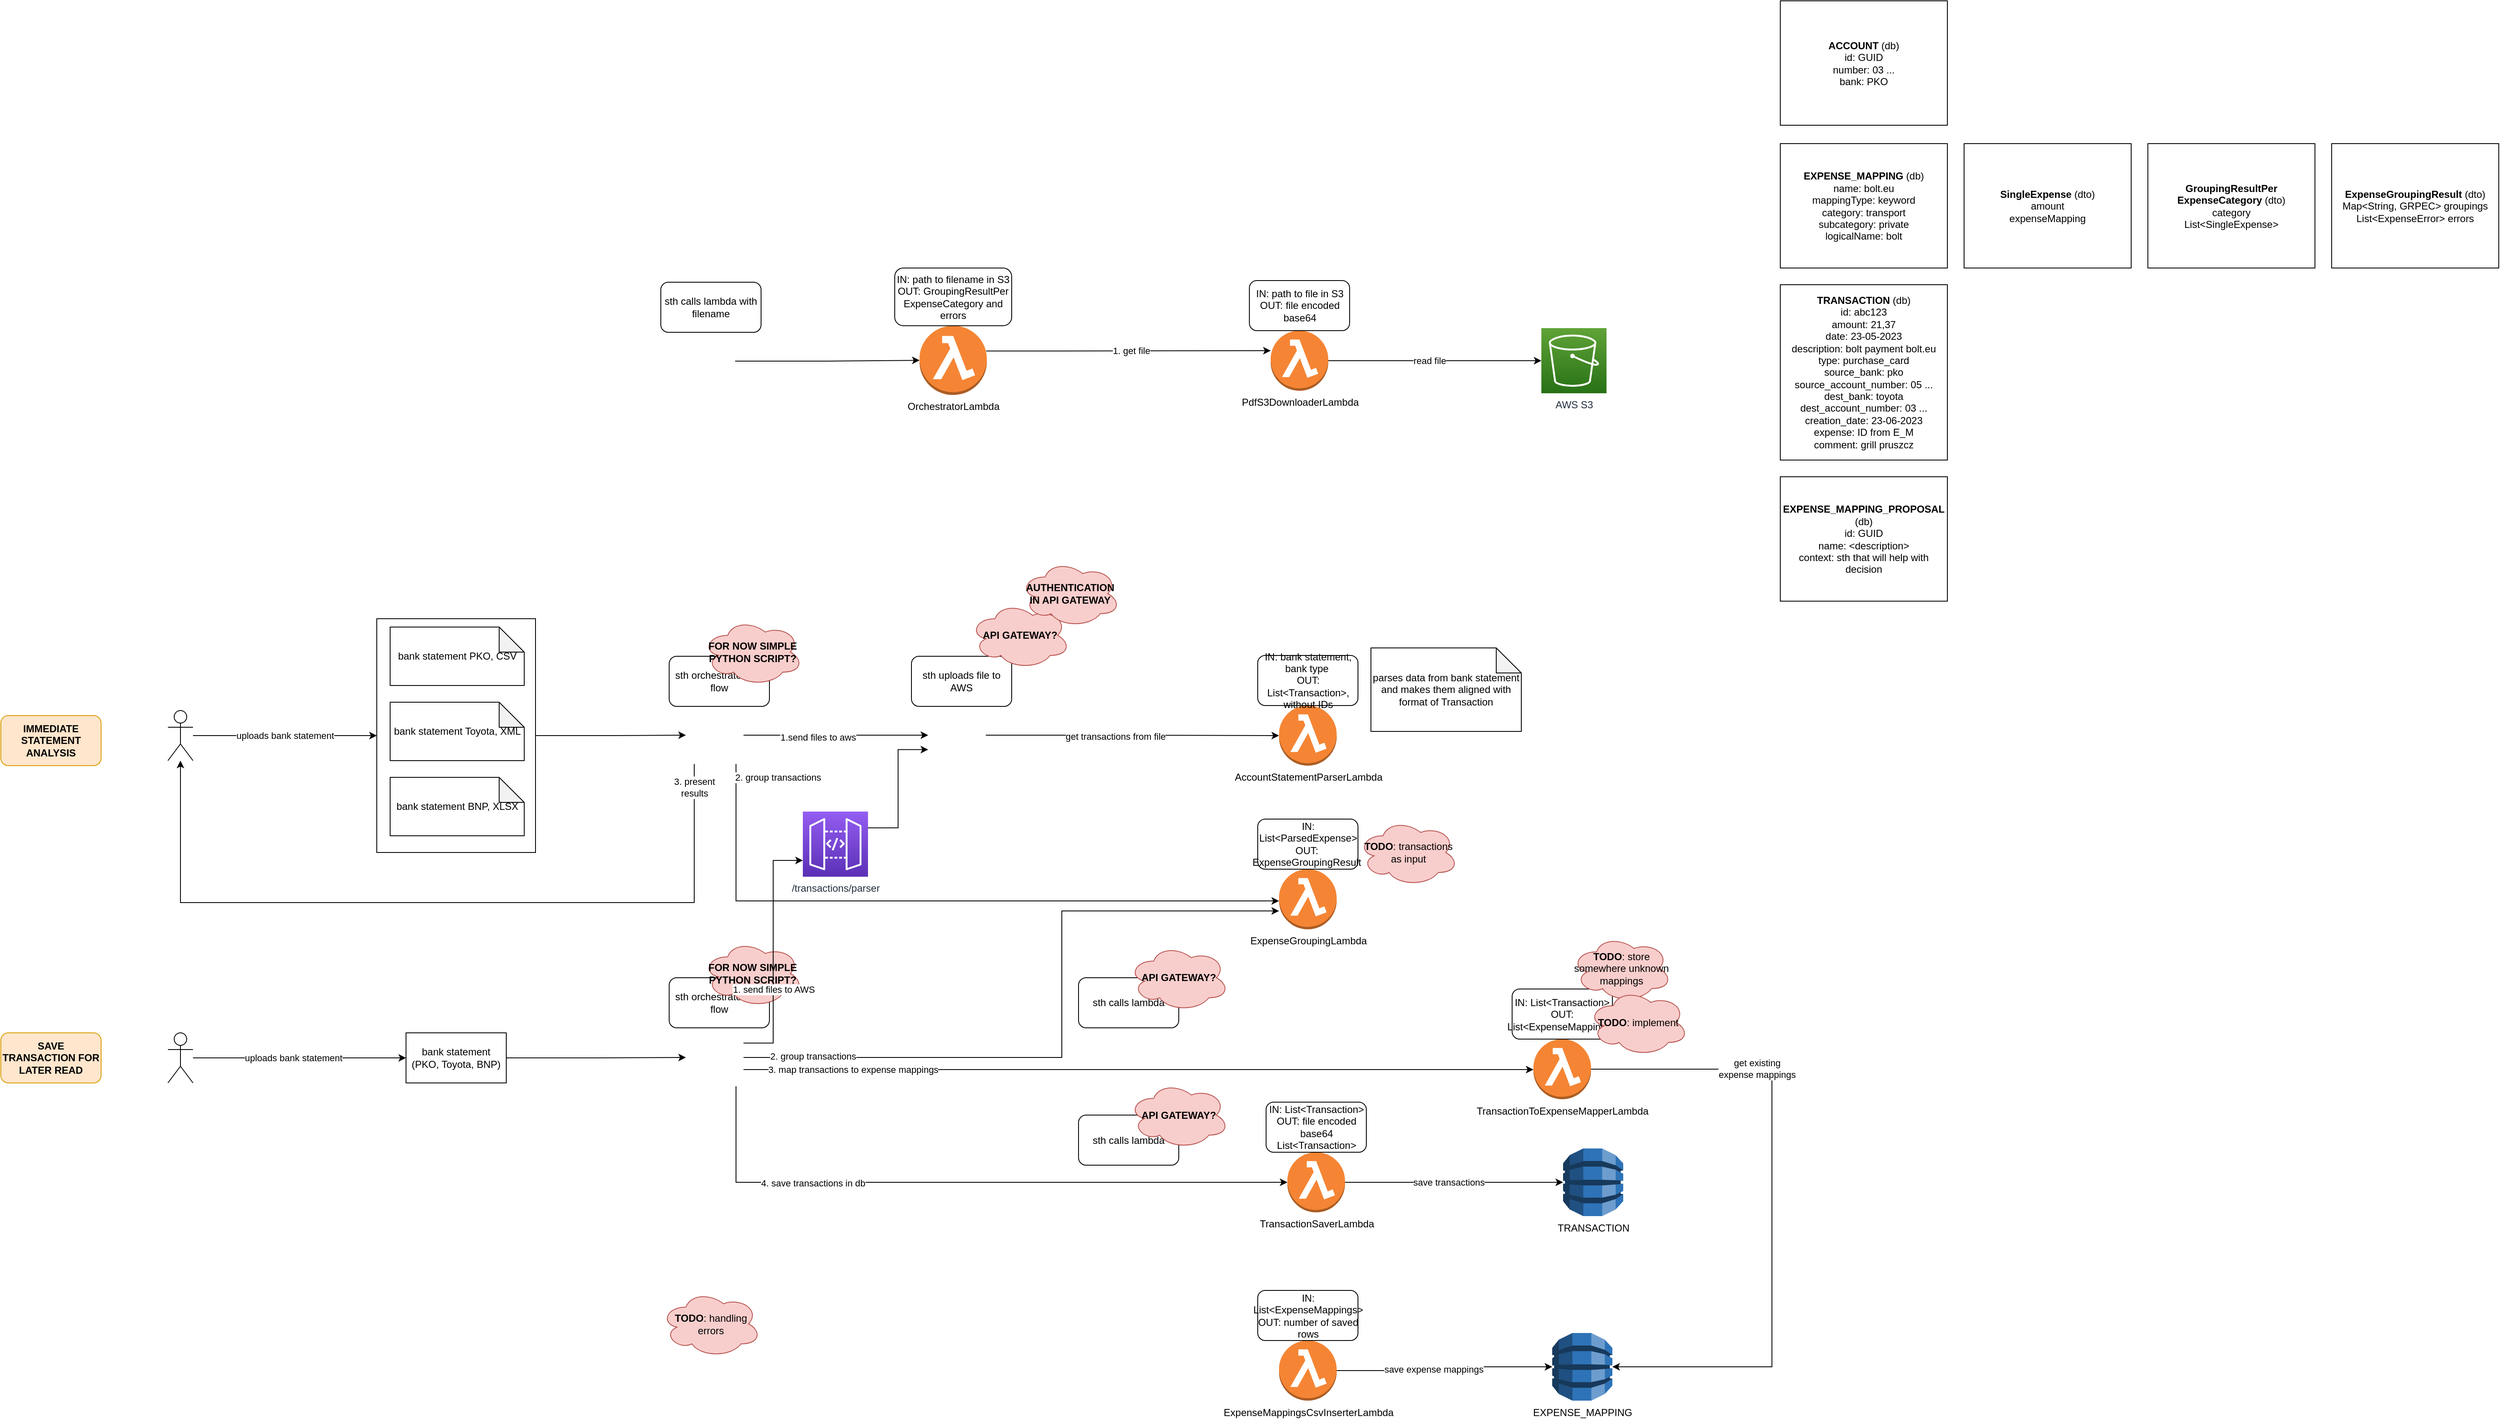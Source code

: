 <mxfile version="21.6.2" type="device">
  <diagram name="Page-1" id="quQH6Hb_5Zm7HVO7tF3G">
    <mxGraphModel dx="2756" dy="2323" grid="1" gridSize="10" guides="1" tooltips="1" connect="1" arrows="1" fold="1" page="1" pageScale="1" pageWidth="827" pageHeight="1169" math="0" shadow="0">
      <root>
        <mxCell id="0" />
        <mxCell id="1" parent="0" />
        <mxCell id="UYQktM_xRdFUHkhzaOKc-9" value="" style="group" parent="1" vertex="1" connectable="0">
          <mxGeometry x="154.5" y="754" width="120" height="132" as="geometry" />
        </mxCell>
        <mxCell id="UYQktM_xRdFUHkhzaOKc-1" value="AccountStatementParserLambda" style="outlineConnect=0;dashed=0;verticalLabelPosition=bottom;verticalAlign=top;align=center;html=1;shape=mxgraph.aws3.lambda_function;fillColor=#F58534;gradientColor=none;" parent="UYQktM_xRdFUHkhzaOKc-9" vertex="1">
          <mxGeometry x="25.5" y="60" width="69" height="72" as="geometry" />
        </mxCell>
        <mxCell id="UYQktM_xRdFUHkhzaOKc-3" value="IN: bank statement, bank type&amp;nbsp;&lt;br&gt;OUT: List&amp;lt;Transaction&amp;gt;, without IDs" style="rounded=1;whiteSpace=wrap;html=1;" parent="UYQktM_xRdFUHkhzaOKc-9" vertex="1">
          <mxGeometry width="120" height="60" as="geometry" />
        </mxCell>
        <mxCell id="UYQktM_xRdFUHkhzaOKc-10" value="TRANSACTION" style="outlineConnect=0;dashed=0;verticalLabelPosition=bottom;verticalAlign=top;align=center;html=1;shape=mxgraph.aws3.dynamo_db;fillColor=#2E73B8;gradientColor=none;" parent="1" vertex="1">
          <mxGeometry x="520" y="1344.5" width="72" height="81" as="geometry" />
        </mxCell>
        <mxCell id="UYQktM_xRdFUHkhzaOKc-15" value="" style="group" parent="1" vertex="1" connectable="0">
          <mxGeometry x="-900" y="710" width="190" height="280" as="geometry" />
        </mxCell>
        <mxCell id="UYQktM_xRdFUHkhzaOKc-14" value="" style="rounded=0;whiteSpace=wrap;html=1;" parent="UYQktM_xRdFUHkhzaOKc-15" vertex="1">
          <mxGeometry width="190" height="280" as="geometry" />
        </mxCell>
        <mxCell id="UYQktM_xRdFUHkhzaOKc-4" value="bank statement PKO, CSV" style="shape=note;whiteSpace=wrap;html=1;backgroundOutline=1;darkOpacity=0.05;" parent="UYQktM_xRdFUHkhzaOKc-15" vertex="1">
          <mxGeometry x="16" y="10" width="160.5" height="70" as="geometry" />
        </mxCell>
        <mxCell id="UYQktM_xRdFUHkhzaOKc-11" value="bank statement Toyota, XML" style="shape=note;whiteSpace=wrap;html=1;backgroundOutline=1;darkOpacity=0.05;" parent="UYQktM_xRdFUHkhzaOKc-15" vertex="1">
          <mxGeometry x="16" y="100" width="160.5" height="70" as="geometry" />
        </mxCell>
        <mxCell id="UYQktM_xRdFUHkhzaOKc-12" value="bank statement BNP, XLSX" style="shape=note;whiteSpace=wrap;html=1;backgroundOutline=1;darkOpacity=0.05;" parent="UYQktM_xRdFUHkhzaOKc-15" vertex="1">
          <mxGeometry x="16" y="190" width="160.5" height="70" as="geometry" />
        </mxCell>
        <mxCell id="UYQktM_xRdFUHkhzaOKc-16" style="edgeStyle=orthogonalEdgeStyle;rounded=0;orthogonalLoop=1;jettySize=auto;html=1;" parent="1" source="UYQktM_xRdFUHkhzaOKc-14" target="UYQktM_xRdFUHkhzaOKc-6" edge="1">
          <mxGeometry relative="1" as="geometry" />
        </mxCell>
        <mxCell id="sRVr4etiKDn_KccDH6qw-1" value="parses data from bank statement and makes them aligned with format of Transaction" style="shape=note;whiteSpace=wrap;html=1;backgroundOutline=1;darkOpacity=0.05;" parent="1" vertex="1">
          <mxGeometry x="290" y="745" width="180" height="100" as="geometry" />
        </mxCell>
        <mxCell id="sRVr4etiKDn_KccDH6qw-2" value="" style="group" parent="1" vertex="1" connectable="0">
          <mxGeometry x="144.5" y="305" width="120" height="132" as="geometry" />
        </mxCell>
        <mxCell id="sRVr4etiKDn_KccDH6qw-3" value="PdfS3DownloaderLambda" style="outlineConnect=0;dashed=0;verticalLabelPosition=bottom;verticalAlign=top;align=center;html=1;shape=mxgraph.aws3.lambda_function;fillColor=#F58534;gradientColor=none;" parent="sRVr4etiKDn_KccDH6qw-2" vertex="1">
          <mxGeometry x="25.5" y="60" width="69" height="72" as="geometry" />
        </mxCell>
        <mxCell id="sRVr4etiKDn_KccDH6qw-4" value="IN: path to file in S3&lt;br&gt;OUT: file encoded base64" style="rounded=1;whiteSpace=wrap;html=1;" parent="sRVr4etiKDn_KccDH6qw-2" vertex="1">
          <mxGeometry width="120" height="60" as="geometry" />
        </mxCell>
        <mxCell id="sRVr4etiKDn_KccDH6qw-5" value="AWS S3" style="sketch=0;points=[[0,0,0],[0.25,0,0],[0.5,0,0],[0.75,0,0],[1,0,0],[0,1,0],[0.25,1,0],[0.5,1,0],[0.75,1,0],[1,1,0],[0,0.25,0],[0,0.5,0],[0,0.75,0],[1,0.25,0],[1,0.5,0],[1,0.75,0]];outlineConnect=0;fontColor=#232F3E;gradientColor=#60A337;gradientDirection=north;fillColor=#277116;strokeColor=#ffffff;dashed=0;verticalLabelPosition=bottom;verticalAlign=top;align=center;html=1;fontSize=12;fontStyle=0;aspect=fixed;shape=mxgraph.aws4.resourceIcon;resIcon=mxgraph.aws4.s3;" parent="1" vertex="1">
          <mxGeometry x="494" y="362" width="78" height="78" as="geometry" />
        </mxCell>
        <mxCell id="sRVr4etiKDn_KccDH6qw-6" style="edgeStyle=orthogonalEdgeStyle;rounded=0;orthogonalLoop=1;jettySize=auto;html=1;" parent="1" source="sRVr4etiKDn_KccDH6qw-3" target="sRVr4etiKDn_KccDH6qw-5" edge="1">
          <mxGeometry relative="1" as="geometry" />
        </mxCell>
        <mxCell id="sRVr4etiKDn_KccDH6qw-7" value="read file" style="edgeLabel;html=1;align=center;verticalAlign=middle;resizable=0;points=[];" parent="sRVr4etiKDn_KccDH6qw-6" vertex="1" connectable="0">
          <mxGeometry x="-0.153" y="-2" relative="1" as="geometry">
            <mxPoint x="13" y="-2" as="offset" />
          </mxGeometry>
        </mxCell>
        <mxCell id="sRVr4etiKDn_KccDH6qw-8" value="" style="group" parent="1" vertex="1" connectable="0">
          <mxGeometry x="164.5" y="1289" width="120" height="132" as="geometry" />
        </mxCell>
        <mxCell id="sRVr4etiKDn_KccDH6qw-9" value="TransactionSaverLambda" style="outlineConnect=0;dashed=0;verticalLabelPosition=bottom;verticalAlign=top;align=center;html=1;shape=mxgraph.aws3.lambda_function;fillColor=#F58534;gradientColor=none;" parent="sRVr4etiKDn_KccDH6qw-8" vertex="1">
          <mxGeometry x="25.5" y="60" width="69" height="72" as="geometry" />
        </mxCell>
        <mxCell id="sRVr4etiKDn_KccDH6qw-10" value="IN: List&amp;lt;Transaction&amp;gt;&lt;br&gt;OUT: file encoded base64 List&amp;lt;Transaction&amp;gt;" style="rounded=1;whiteSpace=wrap;html=1;" parent="sRVr4etiKDn_KccDH6qw-8" vertex="1">
          <mxGeometry width="120" height="60" as="geometry" />
        </mxCell>
        <mxCell id="sRVr4etiKDn_KccDH6qw-11" style="edgeStyle=orthogonalEdgeStyle;rounded=0;orthogonalLoop=1;jettySize=auto;html=1;" parent="1" source="sRVr4etiKDn_KccDH6qw-9" target="UYQktM_xRdFUHkhzaOKc-10" edge="1">
          <mxGeometry relative="1" as="geometry" />
        </mxCell>
        <mxCell id="sRVr4etiKDn_KccDH6qw-12" value="save transactions" style="edgeLabel;html=1;align=center;verticalAlign=middle;resizable=0;points=[];" parent="sRVr4etiKDn_KccDH6qw-11" vertex="1" connectable="0">
          <mxGeometry x="-0.107" y="-1" relative="1" as="geometry">
            <mxPoint x="7" y="-1" as="offset" />
          </mxGeometry>
        </mxCell>
        <mxCell id="sRVr4etiKDn_KccDH6qw-13" value="" style="group" parent="1" vertex="1" connectable="0">
          <mxGeometry x="459" y="1153.5" width="120" height="132" as="geometry" />
        </mxCell>
        <mxCell id="sRVr4etiKDn_KccDH6qw-14" value="TransactionToExpenseMapperLambda" style="outlineConnect=0;dashed=0;verticalLabelPosition=bottom;verticalAlign=top;align=center;html=1;shape=mxgraph.aws3.lambda_function;fillColor=#F58534;gradientColor=none;" parent="sRVr4etiKDn_KccDH6qw-13" vertex="1">
          <mxGeometry x="25.5" y="60" width="69" height="72" as="geometry" />
        </mxCell>
        <mxCell id="sRVr4etiKDn_KccDH6qw-15" value="IN: List&amp;lt;Transaction&amp;gt;&lt;br&gt;OUT: List&amp;lt;ExpenseMappings&amp;gt;" style="rounded=1;whiteSpace=wrap;html=1;" parent="sRVr4etiKDn_KccDH6qw-13" vertex="1">
          <mxGeometry width="120" height="60" as="geometry" />
        </mxCell>
        <mxCell id="sRVr4etiKDn_KccDH6qw-16" value="" style="group" parent="1" vertex="1" connectable="0">
          <mxGeometry x="154.5" y="1514.5" width="120" height="132" as="geometry" />
        </mxCell>
        <mxCell id="sRVr4etiKDn_KccDH6qw-17" value="ExpenseMappingsCsvInserterLambda" style="outlineConnect=0;dashed=0;verticalLabelPosition=bottom;verticalAlign=top;align=center;html=1;shape=mxgraph.aws3.lambda_function;fillColor=#F58534;gradientColor=none;" parent="sRVr4etiKDn_KccDH6qw-16" vertex="1">
          <mxGeometry x="25.5" y="60" width="69" height="72" as="geometry" />
        </mxCell>
        <mxCell id="sRVr4etiKDn_KccDH6qw-18" value="IN: List&amp;lt;ExpenseMappings&amp;gt;&lt;br&gt;OUT: number of saved rows" style="rounded=1;whiteSpace=wrap;html=1;" parent="sRVr4etiKDn_KccDH6qw-16" vertex="1">
          <mxGeometry width="120" height="60" as="geometry" />
        </mxCell>
        <mxCell id="sRVr4etiKDn_KccDH6qw-19" value="EXPENSE_MAPPING" style="outlineConnect=0;dashed=0;verticalLabelPosition=bottom;verticalAlign=top;align=center;html=1;shape=mxgraph.aws3.dynamo_db;fillColor=#2E73B8;gradientColor=none;" parent="1" vertex="1">
          <mxGeometry x="507" y="1565.5" width="72" height="81" as="geometry" />
        </mxCell>
        <mxCell id="sRVr4etiKDn_KccDH6qw-20" style="edgeStyle=orthogonalEdgeStyle;rounded=0;orthogonalLoop=1;jettySize=auto;html=1;" parent="1" source="sRVr4etiKDn_KccDH6qw-17" target="sRVr4etiKDn_KccDH6qw-19" edge="1">
          <mxGeometry relative="1" as="geometry" />
        </mxCell>
        <mxCell id="sRVr4etiKDn_KccDH6qw-21" value="save expense mappings" style="edgeLabel;html=1;align=center;verticalAlign=middle;resizable=0;points=[];" parent="sRVr4etiKDn_KccDH6qw-20" vertex="1" connectable="0">
          <mxGeometry x="-0.12" y="2" relative="1" as="geometry">
            <mxPoint as="offset" />
          </mxGeometry>
        </mxCell>
        <mxCell id="sRVr4etiKDn_KccDH6qw-22" value="" style="group" parent="1" vertex="1" connectable="0">
          <mxGeometry x="-280" y="290" width="140" height="152" as="geometry" />
        </mxCell>
        <mxCell id="sRVr4etiKDn_KccDH6qw-23" value="OrchestratorLambda" style="outlineConnect=0;dashed=0;verticalLabelPosition=bottom;verticalAlign=top;align=center;html=1;shape=mxgraph.aws3.lambda_function;fillColor=#F58534;gradientColor=none;" parent="sRVr4etiKDn_KccDH6qw-22" vertex="1">
          <mxGeometry x="29.75" y="69.091" width="80.5" height="82.909" as="geometry" />
        </mxCell>
        <mxCell id="sRVr4etiKDn_KccDH6qw-24" value="IN: path to filename in S3&lt;br&gt;OUT:&amp;nbsp;&lt;span style=&quot;border-color: var(--border-color);&quot;&gt;GroupingResultPer&lt;br style=&quot;border-color: var(--border-color);&quot;&gt;ExpenseCategory&lt;/span&gt;&amp;nbsp;and errors" style="rounded=1;whiteSpace=wrap;html=1;" parent="sRVr4etiKDn_KccDH6qw-22" vertex="1">
          <mxGeometry width="140" height="69.091" as="geometry" />
        </mxCell>
        <mxCell id="sRVr4etiKDn_KccDH6qw-26" value="&lt;b&gt;EXPENSE_MAPPING &lt;/b&gt;(db)&lt;br&gt;name: bolt.eu&lt;br&gt;mappingType: keyword&lt;br&gt;category: transport&lt;br&gt;subcategory: private&lt;br&gt;logicalName: bolt" style="rounded=0;whiteSpace=wrap;html=1;" parent="1" vertex="1">
          <mxGeometry x="780" y="141" width="200" height="149" as="geometry" />
        </mxCell>
        <mxCell id="sRVr4etiKDn_KccDH6qw-27" value="&lt;b&gt;SingleExpense &lt;/b&gt;(dto)&lt;br&gt;amount&lt;br&gt;expenseMapping" style="rounded=0;whiteSpace=wrap;html=1;" parent="1" vertex="1">
          <mxGeometry x="1000" y="141" width="200" height="149" as="geometry" />
        </mxCell>
        <mxCell id="sRVr4etiKDn_KccDH6qw-28" value="&lt;b&gt;GroupingResultPer&lt;br&gt;ExpenseCategory&lt;/b&gt;&amp;nbsp;(dto)&lt;br&gt;category&lt;br&gt;List&amp;lt;SingleExpense&amp;gt;&lt;br&gt;" style="rounded=0;whiteSpace=wrap;html=1;" parent="1" vertex="1">
          <mxGeometry x="1220" y="141" width="200" height="149" as="geometry" />
        </mxCell>
        <mxCell id="sRVr4etiKDn_KccDH6qw-31" value="" style="group" parent="1" vertex="1" connectable="0">
          <mxGeometry x="-550" y="755" width="160" height="129" as="geometry" />
        </mxCell>
        <mxCell id="UYQktM_xRdFUHkhzaOKc-6" value="" style="shape=image;html=1;verticalAlign=top;verticalLabelPosition=bottom;labelBackgroundColor=#ffffff;imageAspect=0;aspect=fixed;image=https://cdn4.iconfinder.com/data/icons/aiga-symbol-signs/612/aiga_information_bg-128.png" parent="sRVr4etiKDn_KccDH6qw-31" vertex="1">
          <mxGeometry x="20" y="60" width="69" height="69" as="geometry" />
        </mxCell>
        <mxCell id="UYQktM_xRdFUHkhzaOKc-17" value="sth orchestrates the flow" style="rounded=1;whiteSpace=wrap;html=1;" parent="sRVr4etiKDn_KccDH6qw-31" vertex="1">
          <mxGeometry width="120" height="60" as="geometry" />
        </mxCell>
        <mxCell id="XGDkbfYJF_c1FuWXdL4H-33" value="&lt;b&gt;FOR NOW SIMPLE PYTHON SCRIPT?&lt;/b&gt;" style="ellipse;shape=cloud;whiteSpace=wrap;html=1;fillColor=#f8cecc;strokeColor=#b85450;" vertex="1" parent="sRVr4etiKDn_KccDH6qw-31">
          <mxGeometry x="40" y="-45" width="120" height="80" as="geometry" />
        </mxCell>
        <mxCell id="sRVr4etiKDn_KccDH6qw-32" value="" style="group" parent="1" vertex="1" connectable="0">
          <mxGeometry x="-560" y="307" width="120" height="129" as="geometry" />
        </mxCell>
        <mxCell id="sRVr4etiKDn_KccDH6qw-33" value="" style="shape=image;html=1;verticalAlign=top;verticalLabelPosition=bottom;labelBackgroundColor=#ffffff;imageAspect=0;aspect=fixed;image=https://cdn4.iconfinder.com/data/icons/aiga-symbol-signs/612/aiga_information_bg-128.png" parent="sRVr4etiKDn_KccDH6qw-32" vertex="1">
          <mxGeometry x="20" y="60" width="69" height="69" as="geometry" />
        </mxCell>
        <mxCell id="sRVr4etiKDn_KccDH6qw-34" value="sth calls lambda with filename" style="rounded=1;whiteSpace=wrap;html=1;" parent="sRVr4etiKDn_KccDH6qw-32" vertex="1">
          <mxGeometry width="120" height="60" as="geometry" />
        </mxCell>
        <mxCell id="sRVr4etiKDn_KccDH6qw-35" style="edgeStyle=orthogonalEdgeStyle;rounded=0;orthogonalLoop=1;jettySize=auto;html=1;" parent="1" source="sRVr4etiKDn_KccDH6qw-33" target="sRVr4etiKDn_KccDH6qw-23" edge="1">
          <mxGeometry relative="1" as="geometry" />
        </mxCell>
        <mxCell id="sRVr4etiKDn_KccDH6qw-36" style="edgeStyle=orthogonalEdgeStyle;rounded=0;orthogonalLoop=1;jettySize=auto;html=1;exitX=0.991;exitY=0.366;exitDx=0;exitDy=0;exitPerimeter=0;" parent="1" source="sRVr4etiKDn_KccDH6qw-23" edge="1">
          <mxGeometry relative="1" as="geometry">
            <mxPoint x="170" y="389" as="targetPoint" />
            <Array as="points">
              <mxPoint x="170" y="389" />
            </Array>
          </mxGeometry>
        </mxCell>
        <mxCell id="sRVr4etiKDn_KccDH6qw-39" value="1. get file" style="edgeLabel;html=1;align=center;verticalAlign=middle;resizable=0;points=[];" parent="sRVr4etiKDn_KccDH6qw-36" vertex="1" connectable="0">
          <mxGeometry x="0.018" relative="1" as="geometry">
            <mxPoint as="offset" />
          </mxGeometry>
        </mxCell>
        <mxCell id="sRVr4etiKDn_KccDH6qw-42" value="&lt;b&gt;TRANSACTION&amp;nbsp;&lt;/b&gt;(db)&lt;br&gt;id: abc123&lt;br&gt;amount: 21,37&lt;br&gt;date: 23-05-2023&lt;br&gt;description: bolt payment bolt.eu&lt;br&gt;type: purchase_card&lt;br&gt;source_bank: pko&lt;br&gt;source_account_number: 05 ...&lt;br&gt;dest_bank: toyota&lt;br&gt;dest_account_number: 03 ...&lt;br&gt;creation_date: 23-06-2023&lt;br&gt;expense: ID from E_M&lt;br&gt;comment: grill pruszcz" style="rounded=0;whiteSpace=wrap;html=1;" parent="1" vertex="1">
          <mxGeometry x="780" y="310" width="200" height="210" as="geometry" />
        </mxCell>
        <mxCell id="sRVr4etiKDn_KccDH6qw-43" value="&lt;b&gt;ACCOUNT&amp;nbsp;&lt;/b&gt;(db)&lt;br&gt;id: GUID&lt;br&gt;number: 03 ...&lt;br&gt;bank: PKO" style="rounded=0;whiteSpace=wrap;html=1;" parent="1" vertex="1">
          <mxGeometry x="780" y="-30" width="200" height="149" as="geometry" />
        </mxCell>
        <mxCell id="sRVr4etiKDn_KccDH6qw-44" value="&lt;b&gt;EXPENSE_MAPPING_PROPOSAL&lt;br&gt;&lt;/b&gt;(db)&lt;br&gt;id: GUID&lt;br&gt;name: &amp;lt;description&amp;gt;&lt;br&gt;context: sth that will help with decision" style="rounded=0;whiteSpace=wrap;html=1;" parent="1" vertex="1">
          <mxGeometry x="780" y="540" width="200" height="149" as="geometry" />
        </mxCell>
        <mxCell id="sRVr4etiKDn_KccDH6qw-45" value="IMMEDIATE STATEMENT ANALYSIS" style="rounded=1;whiteSpace=wrap;html=1;fontStyle=1;fillColor=#ffe6cc;strokeColor=#d79b00;" parent="1" vertex="1">
          <mxGeometry x="-1350" y="826" width="120" height="60" as="geometry" />
        </mxCell>
        <mxCell id="XGDkbfYJF_c1FuWXdL4H-1" value="" style="group" vertex="1" connectable="0" parent="1">
          <mxGeometry x="154.5" y="950" width="120" height="132" as="geometry" />
        </mxCell>
        <mxCell id="XGDkbfYJF_c1FuWXdL4H-2" value="ExpenseGroupingLambda" style="outlineConnect=0;dashed=0;verticalLabelPosition=bottom;verticalAlign=top;align=center;html=1;shape=mxgraph.aws3.lambda_function;fillColor=#F58534;gradientColor=none;" vertex="1" parent="XGDkbfYJF_c1FuWXdL4H-1">
          <mxGeometry x="25.5" y="60" width="69" height="72" as="geometry" />
        </mxCell>
        <mxCell id="XGDkbfYJF_c1FuWXdL4H-3" value="IN: List&amp;lt;ParsedExpense&amp;gt;&lt;br&gt;OUT:&amp;nbsp;&lt;br&gt;&lt;span style=&quot;border-color: var(--border-color);&quot;&gt;ExpenseGroupingResult&amp;nbsp;&lt;/span&gt;" style="rounded=1;whiteSpace=wrap;html=1;" vertex="1" parent="XGDkbfYJF_c1FuWXdL4H-1">
          <mxGeometry width="120" height="60" as="geometry" />
        </mxCell>
        <mxCell id="XGDkbfYJF_c1FuWXdL4H-6" value="" style="group" vertex="1" connectable="0" parent="1">
          <mxGeometry x="-260" y="755" width="190" height="129" as="geometry" />
        </mxCell>
        <mxCell id="XGDkbfYJF_c1FuWXdL4H-7" value="" style="shape=image;html=1;verticalAlign=top;verticalLabelPosition=bottom;labelBackgroundColor=#ffffff;imageAspect=0;aspect=fixed;image=https://cdn4.iconfinder.com/data/icons/aiga-symbol-signs/612/aiga_information_bg-128.png" vertex="1" parent="XGDkbfYJF_c1FuWXdL4H-6">
          <mxGeometry x="20" y="60" width="69" height="69" as="geometry" />
        </mxCell>
        <mxCell id="XGDkbfYJF_c1FuWXdL4H-8" value="sth uploads file to AWS" style="rounded=1;whiteSpace=wrap;html=1;" vertex="1" parent="XGDkbfYJF_c1FuWXdL4H-6">
          <mxGeometry width="120" height="60" as="geometry" />
        </mxCell>
        <mxCell id="XGDkbfYJF_c1FuWXdL4H-28" value="&lt;b&gt;API GATEWAY?&lt;/b&gt;" style="ellipse;shape=cloud;whiteSpace=wrap;html=1;fillColor=#f8cecc;strokeColor=#b85450;" vertex="1" parent="XGDkbfYJF_c1FuWXdL4H-6">
          <mxGeometry x="70" y="-65" width="120" height="80" as="geometry" />
        </mxCell>
        <mxCell id="XGDkbfYJF_c1FuWXdL4H-11" style="edgeStyle=orthogonalEdgeStyle;rounded=0;orthogonalLoop=1;jettySize=auto;html=1;" edge="1" parent="1" source="XGDkbfYJF_c1FuWXdL4H-7" target="UYQktM_xRdFUHkhzaOKc-1">
          <mxGeometry relative="1" as="geometry" />
        </mxCell>
        <mxCell id="XGDkbfYJF_c1FuWXdL4H-12" value="get transactions from file" style="edgeLabel;html=1;align=center;verticalAlign=middle;resizable=0;points=[];" vertex="1" connectable="0" parent="XGDkbfYJF_c1FuWXdL4H-11">
          <mxGeometry x="-0.118" relative="1" as="geometry">
            <mxPoint y="1" as="offset" />
          </mxGeometry>
        </mxCell>
        <mxCell id="XGDkbfYJF_c1FuWXdL4H-13" value="&lt;b&gt;TODO&lt;/b&gt;: transactions as input" style="ellipse;shape=cloud;whiteSpace=wrap;html=1;fillColor=#f8cecc;strokeColor=#b85450;" vertex="1" parent="1">
          <mxGeometry x="274.5" y="950" width="120" height="80" as="geometry" />
        </mxCell>
        <mxCell id="XGDkbfYJF_c1FuWXdL4H-14" style="edgeStyle=orthogonalEdgeStyle;rounded=0;orthogonalLoop=1;jettySize=auto;html=1;entryX=0;entryY=0.5;entryDx=0;entryDy=0;entryPerimeter=0;" edge="1" parent="1" source="UYQktM_xRdFUHkhzaOKc-6">
          <mxGeometry relative="1" as="geometry">
            <mxPoint x="-470" y="886" as="sourcePoint" />
            <mxPoint x="180" y="1048" as="targetPoint" />
            <Array as="points">
              <mxPoint x="-470" y="1048" />
            </Array>
          </mxGeometry>
        </mxCell>
        <mxCell id="XGDkbfYJF_c1FuWXdL4H-18" value="2. group transactions" style="edgeLabel;html=1;align=center;verticalAlign=middle;resizable=0;points=[];" vertex="1" connectable="0" parent="XGDkbfYJF_c1FuWXdL4H-14">
          <mxGeometry x="-0.921" y="-1" relative="1" as="geometry">
            <mxPoint x="51" y="-16" as="offset" />
          </mxGeometry>
        </mxCell>
        <mxCell id="XGDkbfYJF_c1FuWXdL4H-16" style="edgeStyle=orthogonalEdgeStyle;rounded=0;orthogonalLoop=1;jettySize=auto;html=1;" edge="1" parent="1" source="UYQktM_xRdFUHkhzaOKc-6" target="XGDkbfYJF_c1FuWXdL4H-7">
          <mxGeometry relative="1" as="geometry" />
        </mxCell>
        <mxCell id="XGDkbfYJF_c1FuWXdL4H-17" value="1.send files to aws" style="edgeLabel;html=1;align=center;verticalAlign=middle;resizable=0;points=[];" vertex="1" connectable="0" parent="XGDkbfYJF_c1FuWXdL4H-16">
          <mxGeometry x="-0.195" y="-1" relative="1" as="geometry">
            <mxPoint y="1" as="offset" />
          </mxGeometry>
        </mxCell>
        <mxCell id="XGDkbfYJF_c1FuWXdL4H-19" value="&lt;b&gt;ExpenseGroupingResult &lt;/b&gt;(dto)&lt;br&gt;Map&amp;lt;String, GRPEC&amp;gt; groupings&lt;br&gt;List&amp;lt;ExpenseError&amp;gt; errors" style="rounded=0;whiteSpace=wrap;html=1;" vertex="1" parent="1">
          <mxGeometry x="1440" y="141" width="200" height="149" as="geometry" />
        </mxCell>
        <mxCell id="XGDkbfYJF_c1FuWXdL4H-22" style="edgeStyle=orthogonalEdgeStyle;rounded=0;orthogonalLoop=1;jettySize=auto;html=1;entryX=0;entryY=0.5;entryDx=0;entryDy=0;" edge="1" parent="1" source="XGDkbfYJF_c1FuWXdL4H-20" target="UYQktM_xRdFUHkhzaOKc-14">
          <mxGeometry relative="1" as="geometry" />
        </mxCell>
        <mxCell id="XGDkbfYJF_c1FuWXdL4H-25" value="uploads bank statement" style="edgeLabel;html=1;align=center;verticalAlign=middle;resizable=0;points=[];" vertex="1" connectable="0" parent="XGDkbfYJF_c1FuWXdL4H-22">
          <mxGeometry x="-0.291" y="-2" relative="1" as="geometry">
            <mxPoint x="32" y="-2" as="offset" />
          </mxGeometry>
        </mxCell>
        <mxCell id="XGDkbfYJF_c1FuWXdL4H-20" value="" style="shape=umlActor;verticalLabelPosition=bottom;verticalAlign=top;html=1;outlineConnect=0;" vertex="1" parent="1">
          <mxGeometry x="-1150" y="820" width="30" height="60" as="geometry" />
        </mxCell>
        <mxCell id="XGDkbfYJF_c1FuWXdL4H-26" style="edgeStyle=orthogonalEdgeStyle;rounded=0;orthogonalLoop=1;jettySize=auto;html=1;exitX=0.145;exitY=1;exitDx=0;exitDy=0;exitPerimeter=0;" edge="1" parent="1" source="UYQktM_xRdFUHkhzaOKc-6" target="XGDkbfYJF_c1FuWXdL4H-20">
          <mxGeometry relative="1" as="geometry">
            <Array as="points">
              <mxPoint x="-520" y="1050" />
              <mxPoint x="-1135" y="1050" />
            </Array>
          </mxGeometry>
        </mxCell>
        <mxCell id="XGDkbfYJF_c1FuWXdL4H-27" value="3. present &lt;br&gt;results" style="edgeLabel;html=1;align=center;verticalAlign=middle;resizable=0;points=[];" vertex="1" connectable="0" parent="XGDkbfYJF_c1FuWXdL4H-26">
          <mxGeometry x="-0.941" relative="1" as="geometry">
            <mxPoint as="offset" />
          </mxGeometry>
        </mxCell>
        <mxCell id="XGDkbfYJF_c1FuWXdL4H-35" value="SAVE TRANSACTION FOR LATER READ" style="rounded=1;whiteSpace=wrap;html=1;fontStyle=1;fillColor=#ffe6cc;strokeColor=#d79b00;" vertex="1" parent="1">
          <mxGeometry x="-1350" y="1206" width="120" height="60" as="geometry" />
        </mxCell>
        <mxCell id="XGDkbfYJF_c1FuWXdL4H-44" style="edgeStyle=orthogonalEdgeStyle;rounded=0;orthogonalLoop=1;jettySize=auto;html=1;entryX=0;entryY=0.5;entryDx=0;entryDy=0;" edge="1" parent="1" source="XGDkbfYJF_c1FuWXdL4H-37" target="XGDkbfYJF_c1FuWXdL4H-43">
          <mxGeometry relative="1" as="geometry" />
        </mxCell>
        <mxCell id="XGDkbfYJF_c1FuWXdL4H-45" value="uploads bank statement" style="edgeLabel;html=1;align=center;verticalAlign=middle;resizable=0;points=[];" vertex="1" connectable="0" parent="XGDkbfYJF_c1FuWXdL4H-44">
          <mxGeometry x="-0.42" y="3" relative="1" as="geometry">
            <mxPoint x="46" y="3" as="offset" />
          </mxGeometry>
        </mxCell>
        <mxCell id="XGDkbfYJF_c1FuWXdL4H-37" value="" style="shape=umlActor;verticalLabelPosition=bottom;verticalAlign=top;html=1;outlineConnect=0;" vertex="1" parent="1">
          <mxGeometry x="-1150" y="1206" width="30" height="60" as="geometry" />
        </mxCell>
        <mxCell id="XGDkbfYJF_c1FuWXdL4H-50" style="edgeStyle=orthogonalEdgeStyle;rounded=0;orthogonalLoop=1;jettySize=auto;html=1;" edge="1" parent="1" source="XGDkbfYJF_c1FuWXdL4H-43" target="XGDkbfYJF_c1FuWXdL4H-47">
          <mxGeometry relative="1" as="geometry" />
        </mxCell>
        <mxCell id="XGDkbfYJF_c1FuWXdL4H-43" value="bank statement (PKO, Toyota, BNP)" style="rounded=0;whiteSpace=wrap;html=1;" vertex="1" parent="1">
          <mxGeometry x="-865" y="1206" width="120" height="60" as="geometry" />
        </mxCell>
        <mxCell id="XGDkbfYJF_c1FuWXdL4H-46" value="" style="group" vertex="1" connectable="0" parent="1">
          <mxGeometry x="-550" y="1140" width="160" height="129" as="geometry" />
        </mxCell>
        <mxCell id="XGDkbfYJF_c1FuWXdL4H-47" value="" style="shape=image;html=1;verticalAlign=top;verticalLabelPosition=bottom;labelBackgroundColor=#ffffff;imageAspect=0;aspect=fixed;image=https://cdn4.iconfinder.com/data/icons/aiga-symbol-signs/612/aiga_information_bg-128.png" vertex="1" parent="XGDkbfYJF_c1FuWXdL4H-46">
          <mxGeometry x="20" y="61" width="69" height="69" as="geometry" />
        </mxCell>
        <mxCell id="XGDkbfYJF_c1FuWXdL4H-48" value="sth orchestrates the flow" style="rounded=1;whiteSpace=wrap;html=1;" vertex="1" parent="XGDkbfYJF_c1FuWXdL4H-46">
          <mxGeometry width="120" height="60" as="geometry" />
        </mxCell>
        <mxCell id="XGDkbfYJF_c1FuWXdL4H-49" value="&lt;b&gt;FOR NOW SIMPLE PYTHON SCRIPT?&lt;/b&gt;" style="ellipse;shape=cloud;whiteSpace=wrap;html=1;fillColor=#f8cecc;strokeColor=#b85450;" vertex="1" parent="XGDkbfYJF_c1FuWXdL4H-46">
          <mxGeometry x="40" y="-45" width="120" height="80" as="geometry" />
        </mxCell>
        <mxCell id="XGDkbfYJF_c1FuWXdL4H-51" style="edgeStyle=orthogonalEdgeStyle;rounded=0;orthogonalLoop=1;jettySize=auto;html=1;entryX=0;entryY=0.75;entryDx=0;entryDy=0;exitX=1;exitY=0.25;exitDx=0;exitDy=0;" edge="1" parent="1" source="XGDkbfYJF_c1FuWXdL4H-76" target="XGDkbfYJF_c1FuWXdL4H-7">
          <mxGeometry relative="1" as="geometry" />
        </mxCell>
        <mxCell id="XGDkbfYJF_c1FuWXdL4H-53" style="edgeStyle=orthogonalEdgeStyle;rounded=0;orthogonalLoop=1;jettySize=auto;html=1;" edge="1" parent="1" source="XGDkbfYJF_c1FuWXdL4H-47" target="XGDkbfYJF_c1FuWXdL4H-2">
          <mxGeometry relative="1" as="geometry">
            <Array as="points">
              <mxPoint x="-80" y="1236" />
              <mxPoint x="-80" y="1060" />
            </Array>
          </mxGeometry>
        </mxCell>
        <mxCell id="XGDkbfYJF_c1FuWXdL4H-54" value="2. group transactions" style="edgeLabel;html=1;align=center;verticalAlign=middle;resizable=0;points=[];" vertex="1" connectable="0" parent="XGDkbfYJF_c1FuWXdL4H-53">
          <mxGeometry x="-0.797" y="3" relative="1" as="geometry">
            <mxPoint y="1" as="offset" />
          </mxGeometry>
        </mxCell>
        <mxCell id="XGDkbfYJF_c1FuWXdL4H-61" style="edgeStyle=orthogonalEdgeStyle;rounded=0;orthogonalLoop=1;jettySize=auto;html=1;" edge="1" parent="1" source="XGDkbfYJF_c1FuWXdL4H-47" target="sRVr4etiKDn_KccDH6qw-14">
          <mxGeometry relative="1" as="geometry">
            <Array as="points">
              <mxPoint x="-220" y="1250" />
              <mxPoint x="-220" y="1250" />
            </Array>
          </mxGeometry>
        </mxCell>
        <mxCell id="XGDkbfYJF_c1FuWXdL4H-62" value="3. map transactions to expense mappings" style="edgeLabel;html=1;align=center;verticalAlign=middle;resizable=0;points=[];" vertex="1" connectable="0" parent="XGDkbfYJF_c1FuWXdL4H-61">
          <mxGeometry x="-0.467" y="-1" relative="1" as="geometry">
            <mxPoint x="-121" y="-1" as="offset" />
          </mxGeometry>
        </mxCell>
        <mxCell id="XGDkbfYJF_c1FuWXdL4H-64" style="edgeStyle=orthogonalEdgeStyle;rounded=0;orthogonalLoop=1;jettySize=auto;html=1;entryX=0;entryY=0.5;entryDx=0;entryDy=0;entryPerimeter=0;" edge="1" parent="1" source="XGDkbfYJF_c1FuWXdL4H-47" target="sRVr4etiKDn_KccDH6qw-9">
          <mxGeometry relative="1" as="geometry">
            <Array as="points">
              <mxPoint x="-470" y="1385" />
            </Array>
          </mxGeometry>
        </mxCell>
        <mxCell id="XGDkbfYJF_c1FuWXdL4H-65" value="4. save transactions in db" style="edgeLabel;html=1;align=center;verticalAlign=middle;resizable=0;points=[];" vertex="1" connectable="0" parent="XGDkbfYJF_c1FuWXdL4H-64">
          <mxGeometry x="-0.466" y="-1" relative="1" as="geometry">
            <mxPoint as="offset" />
          </mxGeometry>
        </mxCell>
        <mxCell id="XGDkbfYJF_c1FuWXdL4H-66" value="" style="group" vertex="1" connectable="0" parent="1">
          <mxGeometry x="-60" y="1140" width="170" height="129" as="geometry" />
        </mxCell>
        <mxCell id="XGDkbfYJF_c1FuWXdL4H-67" value="sth calls lambda" style="rounded=1;whiteSpace=wrap;html=1;" vertex="1" parent="XGDkbfYJF_c1FuWXdL4H-66">
          <mxGeometry width="120" height="60" as="geometry" />
        </mxCell>
        <mxCell id="XGDkbfYJF_c1FuWXdL4H-68" value="&lt;b&gt;API GATEWAY?&lt;/b&gt;" style="ellipse;shape=cloud;whiteSpace=wrap;html=1;fillColor=#f8cecc;strokeColor=#b85450;" vertex="1" parent="XGDkbfYJF_c1FuWXdL4H-66">
          <mxGeometry x="60" y="-40" width="120" height="80" as="geometry" />
        </mxCell>
        <mxCell id="XGDkbfYJF_c1FuWXdL4H-69" value="" style="shape=image;html=1;verticalAlign=top;verticalLabelPosition=bottom;labelBackgroundColor=#ffffff;imageAspect=0;aspect=fixed;image=https://cdn4.iconfinder.com/data/icons/aiga-symbol-signs/612/aiga_information_bg-128.png" vertex="1" parent="XGDkbfYJF_c1FuWXdL4H-66">
          <mxGeometry x="20" y="60" width="69" height="69" as="geometry" />
        </mxCell>
        <mxCell id="XGDkbfYJF_c1FuWXdL4H-57" value="" style="group" vertex="1" connectable="0" parent="1">
          <mxGeometry x="-60" y="1304.5" width="170" height="129" as="geometry" />
        </mxCell>
        <mxCell id="XGDkbfYJF_c1FuWXdL4H-58" value="sth calls lambda" style="rounded=1;whiteSpace=wrap;html=1;" vertex="1" parent="XGDkbfYJF_c1FuWXdL4H-57">
          <mxGeometry width="120" height="60" as="geometry" />
        </mxCell>
        <mxCell id="XGDkbfYJF_c1FuWXdL4H-59" value="&lt;b&gt;API GATEWAY?&lt;/b&gt;" style="ellipse;shape=cloud;whiteSpace=wrap;html=1;fillColor=#f8cecc;strokeColor=#b85450;" vertex="1" parent="XGDkbfYJF_c1FuWXdL4H-57">
          <mxGeometry x="60" y="-40" width="120" height="80" as="geometry" />
        </mxCell>
        <mxCell id="XGDkbfYJF_c1FuWXdL4H-60" value="" style="shape=image;html=1;verticalAlign=top;verticalLabelPosition=bottom;labelBackgroundColor=#ffffff;imageAspect=0;aspect=fixed;image=https://cdn4.iconfinder.com/data/icons/aiga-symbol-signs/612/aiga_information_bg-128.png" vertex="1" parent="XGDkbfYJF_c1FuWXdL4H-57">
          <mxGeometry x="20" y="60" width="69" height="69" as="geometry" />
        </mxCell>
        <mxCell id="XGDkbfYJF_c1FuWXdL4H-70" style="edgeStyle=orthogonalEdgeStyle;rounded=0;orthogonalLoop=1;jettySize=auto;html=1;" edge="1" parent="1" source="sRVr4etiKDn_KccDH6qw-14" target="sRVr4etiKDn_KccDH6qw-19">
          <mxGeometry relative="1" as="geometry">
            <Array as="points">
              <mxPoint x="770" y="1250" />
              <mxPoint x="770" y="1606" />
            </Array>
          </mxGeometry>
        </mxCell>
        <mxCell id="XGDkbfYJF_c1FuWXdL4H-71" value="get existing&lt;br&gt;expense mappings" style="edgeLabel;html=1;align=center;verticalAlign=middle;resizable=0;points=[];" vertex="1" connectable="0" parent="XGDkbfYJF_c1FuWXdL4H-70">
          <mxGeometry x="-0.48" y="2" relative="1" as="geometry">
            <mxPoint y="1" as="offset" />
          </mxGeometry>
        </mxCell>
        <mxCell id="XGDkbfYJF_c1FuWXdL4H-72" value="&lt;b&gt;TODO&lt;/b&gt;: handling errors" style="ellipse;shape=cloud;whiteSpace=wrap;html=1;fillColor=#f8cecc;strokeColor=#b85450;" vertex="1" parent="1">
          <mxGeometry x="-560" y="1514.5" width="120" height="80" as="geometry" />
        </mxCell>
        <mxCell id="XGDkbfYJF_c1FuWXdL4H-73" value="&lt;b&gt;TODO&lt;/b&gt;: store somewhere unknown mappings" style="ellipse;shape=cloud;whiteSpace=wrap;html=1;fillColor=#f8cecc;strokeColor=#b85450;" vertex="1" parent="1">
          <mxGeometry x="530" y="1089" width="120" height="80" as="geometry" />
        </mxCell>
        <mxCell id="XGDkbfYJF_c1FuWXdL4H-74" value="&lt;b&gt;TODO&lt;/b&gt;: implement" style="ellipse;shape=cloud;whiteSpace=wrap;html=1;fillColor=#f8cecc;strokeColor=#b85450;" vertex="1" parent="1">
          <mxGeometry x="550" y="1153.5" width="120" height="80" as="geometry" />
        </mxCell>
        <mxCell id="XGDkbfYJF_c1FuWXdL4H-75" value="&lt;b&gt;AUTHENTICATION IN API GATEWAY&lt;/b&gt;" style="ellipse;shape=cloud;whiteSpace=wrap;html=1;fillColor=#f8cecc;strokeColor=#b85450;" vertex="1" parent="1">
          <mxGeometry x="-130" y="640" width="120" height="80" as="geometry" />
        </mxCell>
        <mxCell id="XGDkbfYJF_c1FuWXdL4H-77" value="" style="edgeStyle=orthogonalEdgeStyle;rounded=0;orthogonalLoop=1;jettySize=auto;html=1;entryX=0;entryY=0.75;entryDx=0;entryDy=0;exitX=1;exitY=0.25;exitDx=0;exitDy=0;" edge="1" parent="1" source="XGDkbfYJF_c1FuWXdL4H-47" target="XGDkbfYJF_c1FuWXdL4H-76">
          <mxGeometry relative="1" as="geometry">
            <mxPoint x="-461" y="1218" as="sourcePoint" />
            <mxPoint x="-240" y="867" as="targetPoint" />
          </mxGeometry>
        </mxCell>
        <mxCell id="XGDkbfYJF_c1FuWXdL4H-78" value="1. send files to AWS" style="edgeLabel;html=1;align=center;verticalAlign=middle;resizable=0;points=[];" vertex="1" connectable="0" parent="XGDkbfYJF_c1FuWXdL4H-77">
          <mxGeometry x="-0.305" relative="1" as="geometry">
            <mxPoint as="offset" />
          </mxGeometry>
        </mxCell>
        <mxCell id="XGDkbfYJF_c1FuWXdL4H-76" value="/transactions/parser" style="sketch=0;points=[[0,0,0],[0.25,0,0],[0.5,0,0],[0.75,0,0],[1,0,0],[0,1,0],[0.25,1,0],[0.5,1,0],[0.75,1,0],[1,1,0],[0,0.25,0],[0,0.5,0],[0,0.75,0],[1,0.25,0],[1,0.5,0],[1,0.75,0]];outlineConnect=0;fontColor=#232F3E;gradientColor=#945DF2;gradientDirection=north;fillColor=#5A30B5;strokeColor=#ffffff;dashed=0;verticalLabelPosition=bottom;verticalAlign=top;align=center;html=1;fontSize=12;fontStyle=0;aspect=fixed;shape=mxgraph.aws4.resourceIcon;resIcon=mxgraph.aws4.api_gateway;" vertex="1" parent="1">
          <mxGeometry x="-390" y="941" width="78" height="78" as="geometry" />
        </mxCell>
      </root>
    </mxGraphModel>
  </diagram>
</mxfile>

